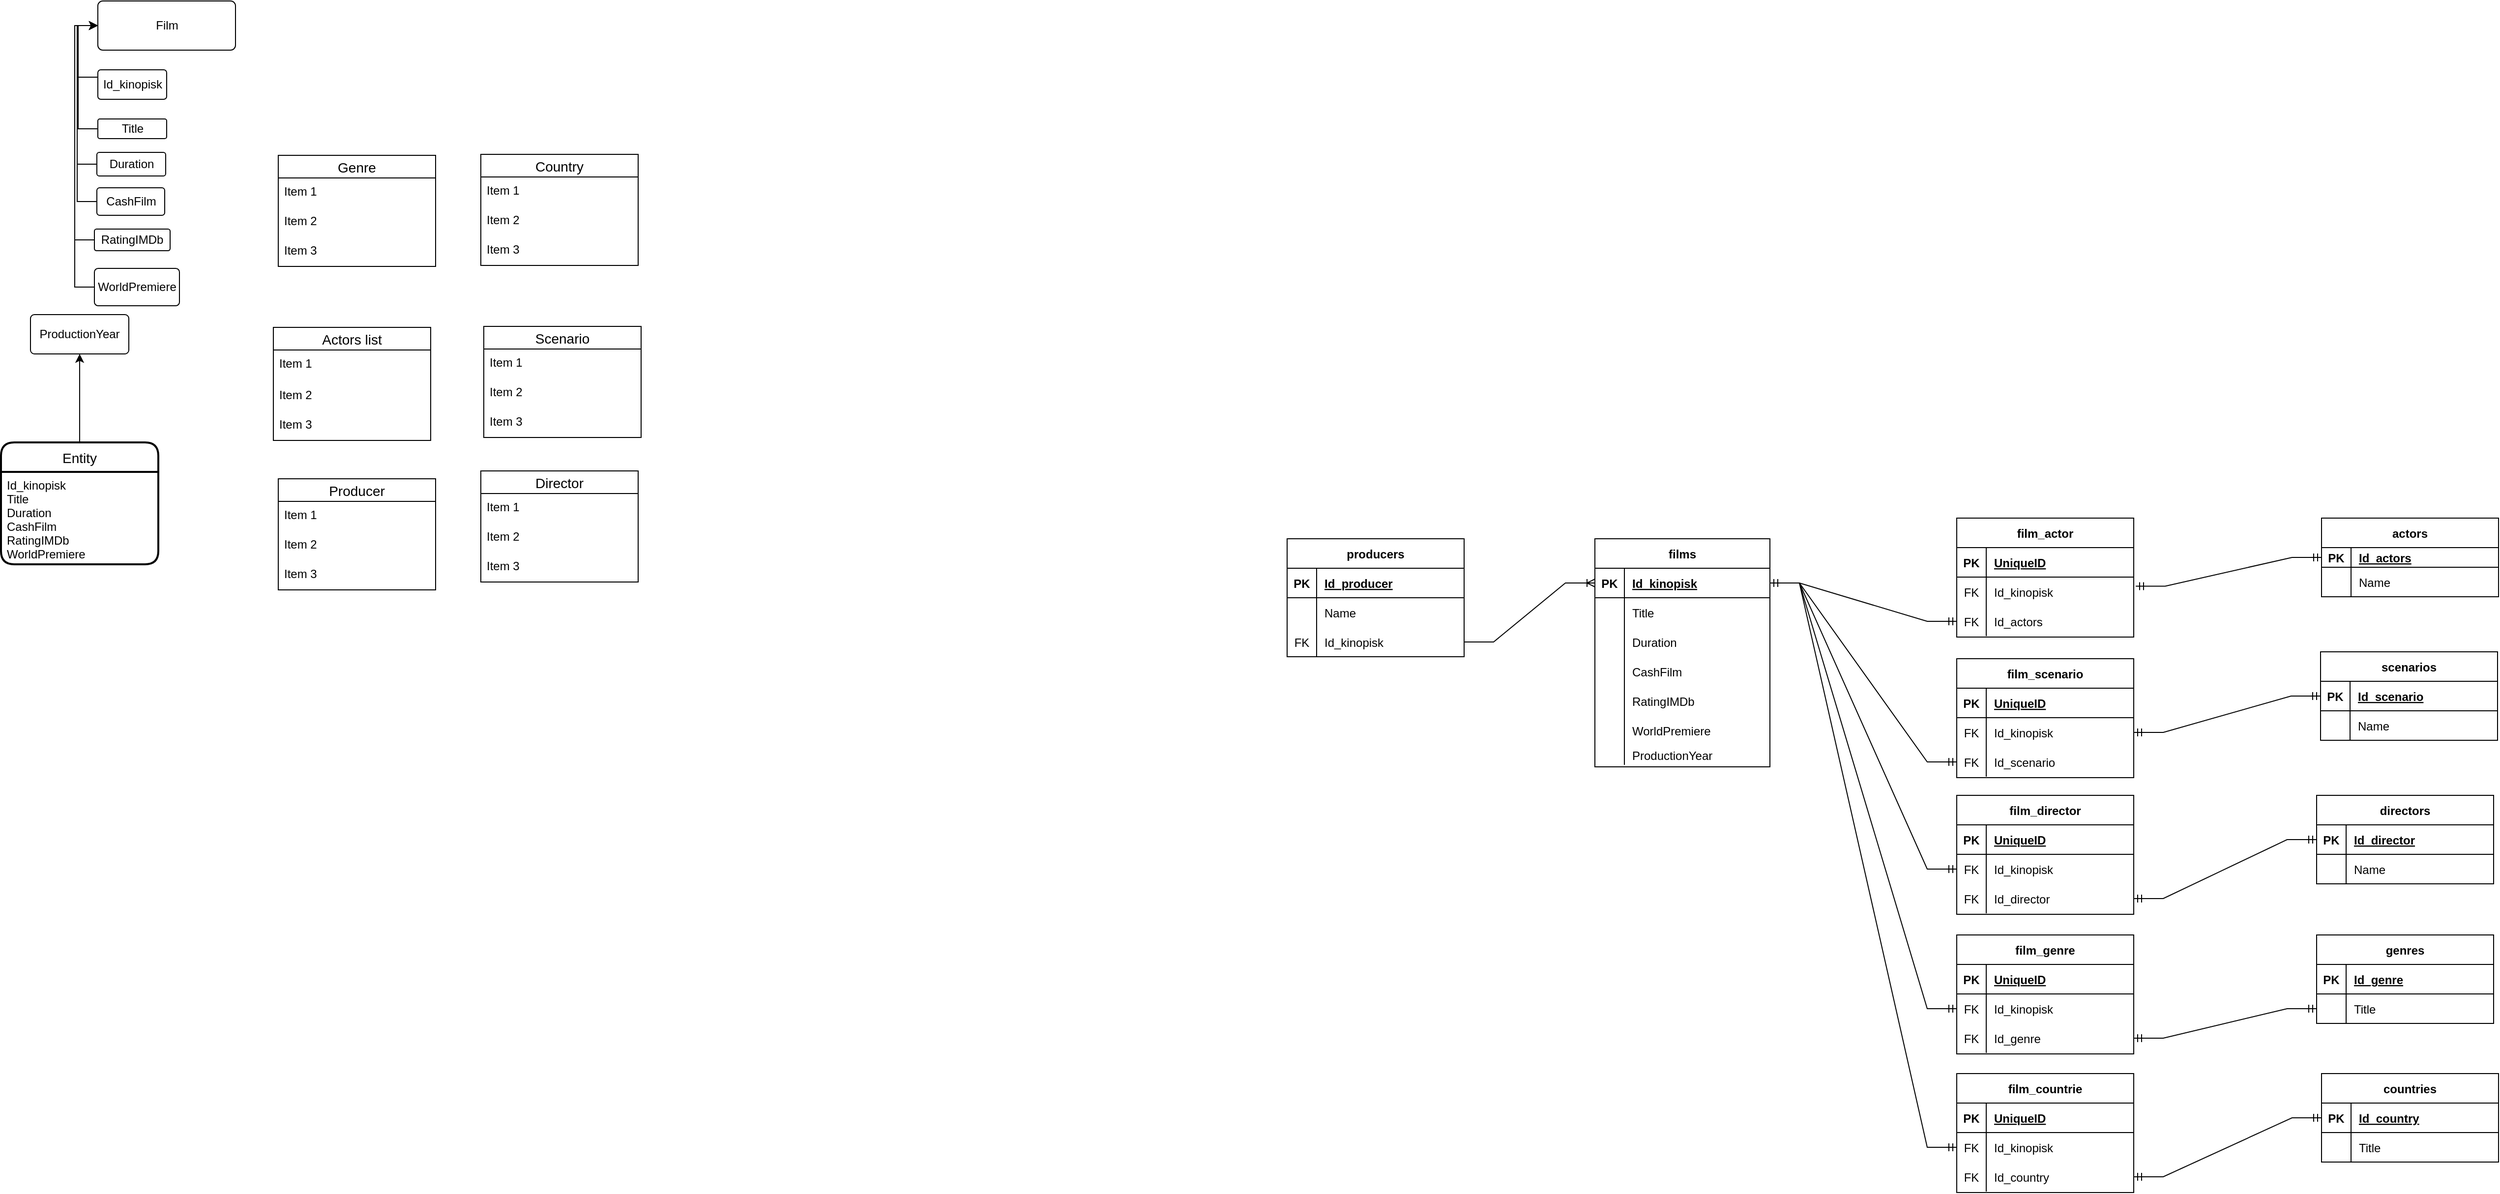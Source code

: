 <mxfile version="20.1.1" type="github">
  <diagram id="-CvcEf6lG1NXRsUwqKQ4" name="Page-1">
    <mxGraphModel dx="4697" dy="2421" grid="0" gridSize="10" guides="1" tooltips="1" connect="1" arrows="1" fold="1" page="0" pageScale="1" pageWidth="827" pageHeight="1169" math="0" shadow="0">
      <root>
        <mxCell id="0" />
        <mxCell id="1" parent="0" />
        <mxCell id="tb-JkUg86XOr9-P5i_KM-39" value="ProductionYear" style="rounded=1;arcSize=10;whiteSpace=wrap;html=1;align=center;" parent="1" vertex="1">
          <mxGeometry x="-3121" y="-1227" width="100" height="40" as="geometry" />
        </mxCell>
        <mxCell id="tb-JkUg86XOr9-P5i_KM-114" style="edgeStyle=orthogonalEdgeStyle;rounded=0;orthogonalLoop=1;jettySize=auto;html=1;exitX=0.5;exitY=0;exitDx=0;exitDy=0;entryX=0.5;entryY=1;entryDx=0;entryDy=0;" parent="1" source="tb-JkUg86XOr9-P5i_KM-105" target="tb-JkUg86XOr9-P5i_KM-39" edge="1">
          <mxGeometry relative="1" as="geometry">
            <mxPoint x="-3071.0" y="-1053" as="targetPoint" />
          </mxGeometry>
        </mxCell>
        <mxCell id="tb-JkUg86XOr9-P5i_KM-105" value="Entity" style="swimlane;childLayout=stackLayout;horizontal=1;startSize=30;horizontalStack=0;rounded=1;fontSize=14;fontStyle=0;strokeWidth=2;resizeParent=0;resizeLast=1;shadow=0;dashed=0;align=center;" parent="1" vertex="1">
          <mxGeometry x="-3151" y="-1097" width="160" height="124" as="geometry">
            <mxRectangle x="-1221" y="116" width="70" height="30" as="alternateBounds" />
          </mxGeometry>
        </mxCell>
        <mxCell id="tb-JkUg86XOr9-P5i_KM-106" value="Id_kinopisk&#xa;Title&#xa;Duration&#xa;CashFilm&#xa;RatingIMDb&#xa;WorldPremiere" style="align=left;strokeColor=none;fillColor=none;spacingLeft=4;fontSize=12;verticalAlign=top;resizable=0;rotatable=0;part=1;" parent="tb-JkUg86XOr9-P5i_KM-105" vertex="1">
          <mxGeometry y="30" width="160" height="94" as="geometry" />
        </mxCell>
        <mxCell id="tb-JkUg86XOr9-P5i_KM-108" style="edgeStyle=orthogonalEdgeStyle;rounded=0;orthogonalLoop=1;jettySize=auto;html=1;exitX=0.5;exitY=1;exitDx=0;exitDy=0;" parent="tb-JkUg86XOr9-P5i_KM-105" source="tb-JkUg86XOr9-P5i_KM-106" target="tb-JkUg86XOr9-P5i_KM-106" edge="1">
          <mxGeometry relative="1" as="geometry" />
        </mxCell>
        <mxCell id="tb-JkUg86XOr9-P5i_KM-110" value="" style="group" parent="1" vertex="1" connectable="0">
          <mxGeometry x="-3056" y="-1546" width="143.5" height="310" as="geometry" />
        </mxCell>
        <mxCell id="tb-JkUg86XOr9-P5i_KM-46" value="WorldPremiere" style="rounded=1;arcSize=10;whiteSpace=wrap;html=1;align=center;" parent="tb-JkUg86XOr9-P5i_KM-110" vertex="1">
          <mxGeometry y="272" width="86.5" height="38" as="geometry" />
        </mxCell>
        <mxCell id="tb-JkUg86XOr9-P5i_KM-47" value="Duration" style="rounded=1;arcSize=10;whiteSpace=wrap;html=1;align=center;" parent="tb-JkUg86XOr9-P5i_KM-110" vertex="1">
          <mxGeometry x="2.5" y="154" width="70" height="24" as="geometry" />
        </mxCell>
        <mxCell id="tb-JkUg86XOr9-P5i_KM-48" value="RatingIMDb" style="rounded=1;arcSize=10;whiteSpace=wrap;html=1;align=center;" parent="tb-JkUg86XOr9-P5i_KM-110" vertex="1">
          <mxGeometry y="232" width="77" height="22" as="geometry" />
        </mxCell>
        <mxCell id="tb-JkUg86XOr9-P5i_KM-49" value="CashFilm" style="rounded=1;arcSize=10;whiteSpace=wrap;html=1;align=center;" parent="tb-JkUg86XOr9-P5i_KM-110" vertex="1">
          <mxGeometry x="2.5" y="190" width="69" height="28" as="geometry" />
        </mxCell>
        <mxCell id="tb-JkUg86XOr9-P5i_KM-36" value="Film" style="rounded=1;arcSize=10;whiteSpace=wrap;html=1;align=center;" parent="tb-JkUg86XOr9-P5i_KM-110" vertex="1">
          <mxGeometry x="3.5" width="140" height="50" as="geometry" />
        </mxCell>
        <mxCell id="tb-JkUg86XOr9-P5i_KM-89" style="edgeStyle=orthogonalEdgeStyle;rounded=0;orthogonalLoop=1;jettySize=auto;html=1;exitX=0;exitY=0.5;exitDx=0;exitDy=0;entryX=0;entryY=0.5;entryDx=0;entryDy=0;" parent="tb-JkUg86XOr9-P5i_KM-110" source="tb-JkUg86XOr9-P5i_KM-46" target="tb-JkUg86XOr9-P5i_KM-36" edge="1">
          <mxGeometry relative="1" as="geometry" />
        </mxCell>
        <mxCell id="tb-JkUg86XOr9-P5i_KM-87" style="edgeStyle=orthogonalEdgeStyle;rounded=0;orthogonalLoop=1;jettySize=auto;html=1;exitX=0;exitY=0.5;exitDx=0;exitDy=0;entryX=0;entryY=0.5;entryDx=0;entryDy=0;" parent="tb-JkUg86XOr9-P5i_KM-110" source="tb-JkUg86XOr9-P5i_KM-47" target="tb-JkUg86XOr9-P5i_KM-36" edge="1">
          <mxGeometry relative="1" as="geometry">
            <mxPoint x="-17.5" y="56" as="targetPoint" />
          </mxGeometry>
        </mxCell>
        <mxCell id="tb-JkUg86XOr9-P5i_KM-88" style="edgeStyle=orthogonalEdgeStyle;rounded=0;orthogonalLoop=1;jettySize=auto;html=1;exitX=0;exitY=0.5;exitDx=0;exitDy=0;entryX=0;entryY=0.5;entryDx=0;entryDy=0;" parent="tb-JkUg86XOr9-P5i_KM-110" source="tb-JkUg86XOr9-P5i_KM-48" target="tb-JkUg86XOr9-P5i_KM-36" edge="1">
          <mxGeometry relative="1" as="geometry" />
        </mxCell>
        <mxCell id="tb-JkUg86XOr9-P5i_KM-86" style="edgeStyle=orthogonalEdgeStyle;rounded=0;orthogonalLoop=1;jettySize=auto;html=1;exitX=0;exitY=0.5;exitDx=0;exitDy=0;entryX=0;entryY=0.5;entryDx=0;entryDy=0;" parent="tb-JkUg86XOr9-P5i_KM-110" source="tb-JkUg86XOr9-P5i_KM-49" target="tb-JkUg86XOr9-P5i_KM-36" edge="1">
          <mxGeometry relative="1" as="geometry">
            <mxPoint x="-52.342" y="22.684" as="targetPoint" />
          </mxGeometry>
        </mxCell>
        <mxCell id="tb-JkUg86XOr9-P5i_KM-76" style="edgeStyle=orthogonalEdgeStyle;rounded=0;orthogonalLoop=1;jettySize=auto;html=1;exitX=0;exitY=0.25;exitDx=0;exitDy=0;entryX=0;entryY=0.5;entryDx=0;entryDy=0;" parent="tb-JkUg86XOr9-P5i_KM-110" source="tb-JkUg86XOr9-P5i_KM-37" target="tb-JkUg86XOr9-P5i_KM-36" edge="1">
          <mxGeometry relative="1" as="geometry" />
        </mxCell>
        <mxCell id="tb-JkUg86XOr9-P5i_KM-37" value="Id_kinopisk" style="rounded=1;arcSize=10;whiteSpace=wrap;html=1;align=center;" parent="tb-JkUg86XOr9-P5i_KM-110" vertex="1">
          <mxGeometry x="3.5" y="70" width="70" height="30" as="geometry" />
        </mxCell>
        <mxCell id="tb-JkUg86XOr9-P5i_KM-78" style="edgeStyle=orthogonalEdgeStyle;rounded=0;orthogonalLoop=1;jettySize=auto;html=1;exitX=0;exitY=0.5;exitDx=0;exitDy=0;entryX=0;entryY=0.5;entryDx=0;entryDy=0;" parent="tb-JkUg86XOr9-P5i_KM-110" source="tb-JkUg86XOr9-P5i_KM-38" target="tb-JkUg86XOr9-P5i_KM-36" edge="1">
          <mxGeometry relative="1" as="geometry" />
        </mxCell>
        <mxCell id="tb-JkUg86XOr9-P5i_KM-38" value="Title" style="rounded=1;arcSize=10;whiteSpace=wrap;html=1;align=center;" parent="tb-JkUg86XOr9-P5i_KM-110" vertex="1">
          <mxGeometry x="3.5" y="120" width="70" height="20" as="geometry" />
        </mxCell>
        <mxCell id="tb-JkUg86XOr9-P5i_KM-117" value="Actors list" style="swimlane;fontStyle=0;childLayout=stackLayout;horizontal=1;startSize=23;horizontalStack=0;resizeParent=1;resizeParentMax=0;resizeLast=0;collapsible=1;marginBottom=0;align=center;fontSize=14;" parent="1" vertex="1">
          <mxGeometry x="-2874" y="-1214" width="160" height="115" as="geometry" />
        </mxCell>
        <mxCell id="tb-JkUg86XOr9-P5i_KM-118" value="Item 1" style="text;strokeColor=none;fillColor=none;spacingLeft=4;spacingRight=4;overflow=hidden;rotatable=0;points=[[0,0.5],[1,0.5]];portConstraint=eastwest;fontSize=12;" parent="tb-JkUg86XOr9-P5i_KM-117" vertex="1">
          <mxGeometry y="23" width="160" height="32" as="geometry" />
        </mxCell>
        <mxCell id="tb-JkUg86XOr9-P5i_KM-119" value="Item 2" style="text;strokeColor=none;fillColor=none;spacingLeft=4;spacingRight=4;overflow=hidden;rotatable=0;points=[[0,0.5],[1,0.5]];portConstraint=eastwest;fontSize=12;" parent="tb-JkUg86XOr9-P5i_KM-117" vertex="1">
          <mxGeometry y="55" width="160" height="30" as="geometry" />
        </mxCell>
        <mxCell id="tb-JkUg86XOr9-P5i_KM-120" value="Item 3" style="text;strokeColor=none;fillColor=none;spacingLeft=4;spacingRight=4;overflow=hidden;rotatable=0;points=[[0,0.5],[1,0.5]];portConstraint=eastwest;fontSize=12;" parent="tb-JkUg86XOr9-P5i_KM-117" vertex="1">
          <mxGeometry y="85" width="160" height="30" as="geometry" />
        </mxCell>
        <mxCell id="tb-JkUg86XOr9-P5i_KM-121" value="Producer" style="swimlane;fontStyle=0;childLayout=stackLayout;horizontal=1;startSize=23;horizontalStack=0;resizeParent=1;resizeParentMax=0;resizeLast=0;collapsible=1;marginBottom=0;align=center;fontSize=14;" parent="1" vertex="1">
          <mxGeometry x="-2869" y="-1060" width="160" height="113" as="geometry" />
        </mxCell>
        <mxCell id="tb-JkUg86XOr9-P5i_KM-122" value="Item 1" style="text;strokeColor=none;fillColor=none;spacingLeft=4;spacingRight=4;overflow=hidden;rotatable=0;points=[[0,0.5],[1,0.5]];portConstraint=eastwest;fontSize=12;" parent="tb-JkUg86XOr9-P5i_KM-121" vertex="1">
          <mxGeometry y="23" width="160" height="30" as="geometry" />
        </mxCell>
        <mxCell id="tb-JkUg86XOr9-P5i_KM-123" value="Item 2" style="text;strokeColor=none;fillColor=none;spacingLeft=4;spacingRight=4;overflow=hidden;rotatable=0;points=[[0,0.5],[1,0.5]];portConstraint=eastwest;fontSize=12;" parent="tb-JkUg86XOr9-P5i_KM-121" vertex="1">
          <mxGeometry y="53" width="160" height="30" as="geometry" />
        </mxCell>
        <mxCell id="tb-JkUg86XOr9-P5i_KM-124" value="Item 3" style="text;strokeColor=none;fillColor=none;spacingLeft=4;spacingRight=4;overflow=hidden;rotatable=0;points=[[0,0.5],[1,0.5]];portConstraint=eastwest;fontSize=12;" parent="tb-JkUg86XOr9-P5i_KM-121" vertex="1">
          <mxGeometry y="83" width="160" height="30" as="geometry" />
        </mxCell>
        <mxCell id="tb-JkUg86XOr9-P5i_KM-125" value="Scenario" style="swimlane;fontStyle=0;childLayout=stackLayout;horizontal=1;startSize=23;horizontalStack=0;resizeParent=1;resizeParentMax=0;resizeLast=0;collapsible=1;marginBottom=0;align=center;fontSize=14;" parent="1" vertex="1">
          <mxGeometry x="-2660" y="-1215" width="160" height="113" as="geometry" />
        </mxCell>
        <mxCell id="tb-JkUg86XOr9-P5i_KM-126" value="Item 1" style="text;strokeColor=none;fillColor=none;spacingLeft=4;spacingRight=4;overflow=hidden;rotatable=0;points=[[0,0.5],[1,0.5]];portConstraint=eastwest;fontSize=12;" parent="tb-JkUg86XOr9-P5i_KM-125" vertex="1">
          <mxGeometry y="23" width="160" height="30" as="geometry" />
        </mxCell>
        <mxCell id="tb-JkUg86XOr9-P5i_KM-127" value="Item 2" style="text;strokeColor=none;fillColor=none;spacingLeft=4;spacingRight=4;overflow=hidden;rotatable=0;points=[[0,0.5],[1,0.5]];portConstraint=eastwest;fontSize=12;" parent="tb-JkUg86XOr9-P5i_KM-125" vertex="1">
          <mxGeometry y="53" width="160" height="30" as="geometry" />
        </mxCell>
        <mxCell id="tb-JkUg86XOr9-P5i_KM-128" value="Item 3" style="text;strokeColor=none;fillColor=none;spacingLeft=4;spacingRight=4;overflow=hidden;rotatable=0;points=[[0,0.5],[1,0.5]];portConstraint=eastwest;fontSize=12;" parent="tb-JkUg86XOr9-P5i_KM-125" vertex="1">
          <mxGeometry y="83" width="160" height="30" as="geometry" />
        </mxCell>
        <mxCell id="tb-JkUg86XOr9-P5i_KM-129" value="Director" style="swimlane;fontStyle=0;childLayout=stackLayout;horizontal=1;startSize=23;horizontalStack=0;resizeParent=1;resizeParentMax=0;resizeLast=0;collapsible=1;marginBottom=0;align=center;fontSize=14;" parent="1" vertex="1">
          <mxGeometry x="-2663" y="-1068" width="160" height="113" as="geometry" />
        </mxCell>
        <mxCell id="tb-JkUg86XOr9-P5i_KM-130" value="Item 1" style="text;strokeColor=none;fillColor=none;spacingLeft=4;spacingRight=4;overflow=hidden;rotatable=0;points=[[0,0.5],[1,0.5]];portConstraint=eastwest;fontSize=12;" parent="tb-JkUg86XOr9-P5i_KM-129" vertex="1">
          <mxGeometry y="23" width="160" height="30" as="geometry" />
        </mxCell>
        <mxCell id="tb-JkUg86XOr9-P5i_KM-131" value="Item 2" style="text;strokeColor=none;fillColor=none;spacingLeft=4;spacingRight=4;overflow=hidden;rotatable=0;points=[[0,0.5],[1,0.5]];portConstraint=eastwest;fontSize=12;" parent="tb-JkUg86XOr9-P5i_KM-129" vertex="1">
          <mxGeometry y="53" width="160" height="30" as="geometry" />
        </mxCell>
        <mxCell id="tb-JkUg86XOr9-P5i_KM-132" value="Item 3" style="text;strokeColor=none;fillColor=none;spacingLeft=4;spacingRight=4;overflow=hidden;rotatable=0;points=[[0,0.5],[1,0.5]];portConstraint=eastwest;fontSize=12;" parent="tb-JkUg86XOr9-P5i_KM-129" vertex="1">
          <mxGeometry y="83" width="160" height="30" as="geometry" />
        </mxCell>
        <mxCell id="tb-JkUg86XOr9-P5i_KM-133" value="Genre" style="swimlane;fontStyle=0;childLayout=stackLayout;horizontal=1;startSize=23;horizontalStack=0;resizeParent=1;resizeParentMax=0;resizeLast=0;collapsible=1;marginBottom=0;align=center;fontSize=14;" parent="1" vertex="1">
          <mxGeometry x="-2869" y="-1389" width="160" height="113" as="geometry" />
        </mxCell>
        <mxCell id="tb-JkUg86XOr9-P5i_KM-134" value="Item 1" style="text;strokeColor=none;fillColor=none;spacingLeft=4;spacingRight=4;overflow=hidden;rotatable=0;points=[[0,0.5],[1,0.5]];portConstraint=eastwest;fontSize=12;" parent="tb-JkUg86XOr9-P5i_KM-133" vertex="1">
          <mxGeometry y="23" width="160" height="30" as="geometry" />
        </mxCell>
        <mxCell id="tb-JkUg86XOr9-P5i_KM-135" value="Item 2" style="text;strokeColor=none;fillColor=none;spacingLeft=4;spacingRight=4;overflow=hidden;rotatable=0;points=[[0,0.5],[1,0.5]];portConstraint=eastwest;fontSize=12;" parent="tb-JkUg86XOr9-P5i_KM-133" vertex="1">
          <mxGeometry y="53" width="160" height="30" as="geometry" />
        </mxCell>
        <mxCell id="tb-JkUg86XOr9-P5i_KM-136" value="Item 3" style="text;strokeColor=none;fillColor=none;spacingLeft=4;spacingRight=4;overflow=hidden;rotatable=0;points=[[0,0.5],[1,0.5]];portConstraint=eastwest;fontSize=12;" parent="tb-JkUg86XOr9-P5i_KM-133" vertex="1">
          <mxGeometry y="83" width="160" height="30" as="geometry" />
        </mxCell>
        <mxCell id="tb-JkUg86XOr9-P5i_KM-137" value="Country" style="swimlane;fontStyle=0;childLayout=stackLayout;horizontal=1;startSize=23;horizontalStack=0;resizeParent=1;resizeParentMax=0;resizeLast=0;collapsible=1;marginBottom=0;align=center;fontSize=14;" parent="1" vertex="1">
          <mxGeometry x="-2663" y="-1390" width="160" height="113" as="geometry" />
        </mxCell>
        <mxCell id="tb-JkUg86XOr9-P5i_KM-138" value="Item 1" style="text;strokeColor=none;fillColor=none;spacingLeft=4;spacingRight=4;overflow=hidden;rotatable=0;points=[[0,0.5],[1,0.5]];portConstraint=eastwest;fontSize=12;" parent="tb-JkUg86XOr9-P5i_KM-137" vertex="1">
          <mxGeometry y="23" width="160" height="30" as="geometry" />
        </mxCell>
        <mxCell id="tb-JkUg86XOr9-P5i_KM-139" value="Item 2" style="text;strokeColor=none;fillColor=none;spacingLeft=4;spacingRight=4;overflow=hidden;rotatable=0;points=[[0,0.5],[1,0.5]];portConstraint=eastwest;fontSize=12;" parent="tb-JkUg86XOr9-P5i_KM-137" vertex="1">
          <mxGeometry y="53" width="160" height="30" as="geometry" />
        </mxCell>
        <mxCell id="tb-JkUg86XOr9-P5i_KM-140" value="Item 3" style="text;strokeColor=none;fillColor=none;spacingLeft=4;spacingRight=4;overflow=hidden;rotatable=0;points=[[0,0.5],[1,0.5]];portConstraint=eastwest;fontSize=12;" parent="tb-JkUg86XOr9-P5i_KM-137" vertex="1">
          <mxGeometry y="83" width="160" height="30" as="geometry" />
        </mxCell>
        <mxCell id="jE-wwctjGAYaQWZLmkZ_-2" value="actors" style="shape=table;startSize=30;container=1;collapsible=1;childLayout=tableLayout;fixedRows=1;rowLines=0;fontStyle=1;align=center;resizeLast=1;" parent="1" vertex="1">
          <mxGeometry x="-791" y="-1020" width="180" height="80" as="geometry" />
        </mxCell>
        <mxCell id="jE-wwctjGAYaQWZLmkZ_-3" value="" style="shape=tableRow;horizontal=0;startSize=0;swimlaneHead=0;swimlaneBody=0;fillColor=none;collapsible=0;dropTarget=0;points=[[0,0.5],[1,0.5]];portConstraint=eastwest;top=0;left=0;right=0;bottom=1;" parent="jE-wwctjGAYaQWZLmkZ_-2" vertex="1">
          <mxGeometry y="30" width="180" height="20" as="geometry" />
        </mxCell>
        <mxCell id="jE-wwctjGAYaQWZLmkZ_-4" value="PK" style="shape=partialRectangle;connectable=0;fillColor=none;top=0;left=0;bottom=0;right=0;fontStyle=1;overflow=hidden;" parent="jE-wwctjGAYaQWZLmkZ_-3" vertex="1">
          <mxGeometry width="30" height="20" as="geometry">
            <mxRectangle width="30" height="20" as="alternateBounds" />
          </mxGeometry>
        </mxCell>
        <mxCell id="jE-wwctjGAYaQWZLmkZ_-5" value="Id_actors" style="shape=partialRectangle;connectable=0;fillColor=none;top=0;left=0;bottom=0;right=0;align=left;spacingLeft=6;fontStyle=5;overflow=hidden;" parent="jE-wwctjGAYaQWZLmkZ_-3" vertex="1">
          <mxGeometry x="30" width="150" height="20" as="geometry">
            <mxRectangle width="150" height="20" as="alternateBounds" />
          </mxGeometry>
        </mxCell>
        <mxCell id="jE-wwctjGAYaQWZLmkZ_-6" value="" style="shape=tableRow;horizontal=0;startSize=0;swimlaneHead=0;swimlaneBody=0;fillColor=none;collapsible=0;dropTarget=0;points=[[0,0.5],[1,0.5]];portConstraint=eastwest;top=0;left=0;right=0;bottom=0;" parent="jE-wwctjGAYaQWZLmkZ_-2" vertex="1">
          <mxGeometry y="50" width="180" height="30" as="geometry" />
        </mxCell>
        <mxCell id="jE-wwctjGAYaQWZLmkZ_-7" value="" style="shape=partialRectangle;connectable=0;fillColor=none;top=0;left=0;bottom=0;right=0;editable=1;overflow=hidden;" parent="jE-wwctjGAYaQWZLmkZ_-6" vertex="1">
          <mxGeometry width="30" height="30" as="geometry">
            <mxRectangle width="30" height="30" as="alternateBounds" />
          </mxGeometry>
        </mxCell>
        <mxCell id="jE-wwctjGAYaQWZLmkZ_-8" value="Name" style="shape=partialRectangle;connectable=0;fillColor=none;top=0;left=0;bottom=0;right=0;align=left;spacingLeft=6;overflow=hidden;" parent="jE-wwctjGAYaQWZLmkZ_-6" vertex="1">
          <mxGeometry x="30" width="150" height="30" as="geometry">
            <mxRectangle width="150" height="30" as="alternateBounds" />
          </mxGeometry>
        </mxCell>
        <mxCell id="jE-wwctjGAYaQWZLmkZ_-25" value="films" style="shape=table;startSize=30;container=1;collapsible=1;childLayout=tableLayout;fixedRows=1;rowLines=0;fontStyle=1;align=center;resizeLast=1;" parent="1" vertex="1">
          <mxGeometry x="-1530" y="-999" width="178.0" height="232" as="geometry" />
        </mxCell>
        <mxCell id="jE-wwctjGAYaQWZLmkZ_-26" value="" style="shape=tableRow;horizontal=0;startSize=0;swimlaneHead=0;swimlaneBody=0;fillColor=none;collapsible=0;dropTarget=0;points=[[0,0.5],[1,0.5]];portConstraint=eastwest;top=0;left=0;right=0;bottom=1;" parent="jE-wwctjGAYaQWZLmkZ_-25" vertex="1">
          <mxGeometry y="30" width="178.0" height="30" as="geometry" />
        </mxCell>
        <mxCell id="jE-wwctjGAYaQWZLmkZ_-27" value="PK" style="shape=partialRectangle;connectable=0;fillColor=none;top=0;left=0;bottom=0;right=0;fontStyle=1;overflow=hidden;" parent="jE-wwctjGAYaQWZLmkZ_-26" vertex="1">
          <mxGeometry width="30" height="30" as="geometry">
            <mxRectangle width="30" height="30" as="alternateBounds" />
          </mxGeometry>
        </mxCell>
        <mxCell id="jE-wwctjGAYaQWZLmkZ_-28" value="Id_kinopisk" style="shape=partialRectangle;connectable=0;fillColor=none;top=0;left=0;bottom=0;right=0;align=left;spacingLeft=6;fontStyle=5;overflow=hidden;" parent="jE-wwctjGAYaQWZLmkZ_-26" vertex="1">
          <mxGeometry x="30" width="148.0" height="30" as="geometry">
            <mxRectangle width="148.0" height="30" as="alternateBounds" />
          </mxGeometry>
        </mxCell>
        <mxCell id="jE-wwctjGAYaQWZLmkZ_-29" value="" style="shape=tableRow;horizontal=0;startSize=0;swimlaneHead=0;swimlaneBody=0;fillColor=none;collapsible=0;dropTarget=0;points=[[0,0.5],[1,0.5]];portConstraint=eastwest;top=0;left=0;right=0;bottom=0;" parent="jE-wwctjGAYaQWZLmkZ_-25" vertex="1">
          <mxGeometry y="60" width="178.0" height="30" as="geometry" />
        </mxCell>
        <mxCell id="jE-wwctjGAYaQWZLmkZ_-30" value="" style="shape=partialRectangle;connectable=0;fillColor=none;top=0;left=0;bottom=0;right=0;editable=1;overflow=hidden;" parent="jE-wwctjGAYaQWZLmkZ_-29" vertex="1">
          <mxGeometry width="30" height="30" as="geometry">
            <mxRectangle width="30" height="30" as="alternateBounds" />
          </mxGeometry>
        </mxCell>
        <mxCell id="jE-wwctjGAYaQWZLmkZ_-31" value="Title" style="shape=partialRectangle;connectable=0;fillColor=none;top=0;left=0;bottom=0;right=0;align=left;spacingLeft=6;overflow=hidden;" parent="jE-wwctjGAYaQWZLmkZ_-29" vertex="1">
          <mxGeometry x="30" width="148.0" height="30" as="geometry">
            <mxRectangle width="148.0" height="30" as="alternateBounds" />
          </mxGeometry>
        </mxCell>
        <mxCell id="jE-wwctjGAYaQWZLmkZ_-32" value="" style="shape=tableRow;horizontal=0;startSize=0;swimlaneHead=0;swimlaneBody=0;fillColor=none;collapsible=0;dropTarget=0;points=[[0,0.5],[1,0.5]];portConstraint=eastwest;top=0;left=0;right=0;bottom=0;" parent="jE-wwctjGAYaQWZLmkZ_-25" vertex="1">
          <mxGeometry y="90" width="178.0" height="30" as="geometry" />
        </mxCell>
        <mxCell id="jE-wwctjGAYaQWZLmkZ_-33" value="" style="shape=partialRectangle;connectable=0;fillColor=none;top=0;left=0;bottom=0;right=0;editable=1;overflow=hidden;" parent="jE-wwctjGAYaQWZLmkZ_-32" vertex="1">
          <mxGeometry width="30" height="30" as="geometry">
            <mxRectangle width="30" height="30" as="alternateBounds" />
          </mxGeometry>
        </mxCell>
        <mxCell id="jE-wwctjGAYaQWZLmkZ_-34" value="Duration" style="shape=partialRectangle;connectable=0;fillColor=none;top=0;left=0;bottom=0;right=0;align=left;spacingLeft=6;overflow=hidden;" parent="jE-wwctjGAYaQWZLmkZ_-32" vertex="1">
          <mxGeometry x="30" width="148.0" height="30" as="geometry">
            <mxRectangle width="148.0" height="30" as="alternateBounds" />
          </mxGeometry>
        </mxCell>
        <mxCell id="jE-wwctjGAYaQWZLmkZ_-35" value="" style="shape=tableRow;horizontal=0;startSize=0;swimlaneHead=0;swimlaneBody=0;fillColor=none;collapsible=0;dropTarget=0;points=[[0,0.5],[1,0.5]];portConstraint=eastwest;top=0;left=0;right=0;bottom=0;" parent="jE-wwctjGAYaQWZLmkZ_-25" vertex="1">
          <mxGeometry y="120" width="178.0" height="30" as="geometry" />
        </mxCell>
        <mxCell id="jE-wwctjGAYaQWZLmkZ_-36" value="" style="shape=partialRectangle;connectable=0;fillColor=none;top=0;left=0;bottom=0;right=0;editable=1;overflow=hidden;" parent="jE-wwctjGAYaQWZLmkZ_-35" vertex="1">
          <mxGeometry width="30" height="30" as="geometry">
            <mxRectangle width="30" height="30" as="alternateBounds" />
          </mxGeometry>
        </mxCell>
        <mxCell id="jE-wwctjGAYaQWZLmkZ_-37" value="CashFilm" style="shape=partialRectangle;connectable=0;fillColor=none;top=0;left=0;bottom=0;right=0;align=left;spacingLeft=6;overflow=hidden;" parent="jE-wwctjGAYaQWZLmkZ_-35" vertex="1">
          <mxGeometry x="30" width="148.0" height="30" as="geometry">
            <mxRectangle width="148.0" height="30" as="alternateBounds" />
          </mxGeometry>
        </mxCell>
        <mxCell id="jE-wwctjGAYaQWZLmkZ_-38" value="" style="shape=tableRow;horizontal=0;startSize=0;swimlaneHead=0;swimlaneBody=0;fillColor=none;collapsible=0;dropTarget=0;points=[[0,0.5],[1,0.5]];portConstraint=eastwest;top=0;left=0;right=0;bottom=0;" parent="jE-wwctjGAYaQWZLmkZ_-25" vertex="1">
          <mxGeometry y="150" width="178.0" height="30" as="geometry" />
        </mxCell>
        <mxCell id="jE-wwctjGAYaQWZLmkZ_-39" value="" style="shape=partialRectangle;connectable=0;fillColor=none;top=0;left=0;bottom=0;right=0;editable=1;overflow=hidden;" parent="jE-wwctjGAYaQWZLmkZ_-38" vertex="1">
          <mxGeometry width="30" height="30" as="geometry">
            <mxRectangle width="30" height="30" as="alternateBounds" />
          </mxGeometry>
        </mxCell>
        <mxCell id="jE-wwctjGAYaQWZLmkZ_-40" value="RatingIMDb" style="shape=partialRectangle;connectable=0;fillColor=none;top=0;left=0;bottom=0;right=0;align=left;spacingLeft=6;overflow=hidden;" parent="jE-wwctjGAYaQWZLmkZ_-38" vertex="1">
          <mxGeometry x="30" width="148.0" height="30" as="geometry">
            <mxRectangle width="148.0" height="30" as="alternateBounds" />
          </mxGeometry>
        </mxCell>
        <mxCell id="jE-wwctjGAYaQWZLmkZ_-41" value="" style="shape=tableRow;horizontal=0;startSize=0;swimlaneHead=0;swimlaneBody=0;fillColor=none;collapsible=0;dropTarget=0;points=[[0,0.5],[1,0.5]];portConstraint=eastwest;top=0;left=0;right=0;bottom=0;" parent="jE-wwctjGAYaQWZLmkZ_-25" vertex="1">
          <mxGeometry y="180" width="178.0" height="30" as="geometry" />
        </mxCell>
        <mxCell id="jE-wwctjGAYaQWZLmkZ_-42" value="" style="shape=partialRectangle;connectable=0;fillColor=none;top=0;left=0;bottom=0;right=0;editable=1;overflow=hidden;" parent="jE-wwctjGAYaQWZLmkZ_-41" vertex="1">
          <mxGeometry width="30" height="30" as="geometry">
            <mxRectangle width="30" height="30" as="alternateBounds" />
          </mxGeometry>
        </mxCell>
        <mxCell id="jE-wwctjGAYaQWZLmkZ_-43" value="WorldPremiere" style="shape=partialRectangle;connectable=0;fillColor=none;top=0;left=0;bottom=0;right=0;align=left;spacingLeft=6;overflow=hidden;" parent="jE-wwctjGAYaQWZLmkZ_-41" vertex="1">
          <mxGeometry x="30" width="148.0" height="30" as="geometry">
            <mxRectangle width="148.0" height="30" as="alternateBounds" />
          </mxGeometry>
        </mxCell>
        <mxCell id="jE-wwctjGAYaQWZLmkZ_-44" value="" style="shape=tableRow;horizontal=0;startSize=0;swimlaneHead=0;swimlaneBody=0;fillColor=none;collapsible=0;dropTarget=0;points=[[0,0.5],[1,0.5]];portConstraint=eastwest;top=0;left=0;right=0;bottom=0;" parent="jE-wwctjGAYaQWZLmkZ_-25" vertex="1">
          <mxGeometry y="210" width="178.0" height="20" as="geometry" />
        </mxCell>
        <mxCell id="jE-wwctjGAYaQWZLmkZ_-45" value="" style="shape=partialRectangle;connectable=0;fillColor=none;top=0;left=0;bottom=0;right=0;editable=1;overflow=hidden;" parent="jE-wwctjGAYaQWZLmkZ_-44" vertex="1">
          <mxGeometry width="30" height="20" as="geometry">
            <mxRectangle width="30" height="20" as="alternateBounds" />
          </mxGeometry>
        </mxCell>
        <mxCell id="jE-wwctjGAYaQWZLmkZ_-46" value="ProductionYear" style="shape=partialRectangle;connectable=0;fillColor=none;top=0;left=0;bottom=0;right=0;align=left;spacingLeft=6;overflow=hidden;" parent="jE-wwctjGAYaQWZLmkZ_-44" vertex="1">
          <mxGeometry x="30" width="148.0" height="20" as="geometry">
            <mxRectangle width="148.0" height="20" as="alternateBounds" />
          </mxGeometry>
        </mxCell>
        <mxCell id="jE-wwctjGAYaQWZLmkZ_-50" value="producers" style="shape=table;startSize=30;container=1;collapsible=1;childLayout=tableLayout;fixedRows=1;rowLines=0;fontStyle=1;align=center;resizeLast=1;" parent="1" vertex="1">
          <mxGeometry x="-1843" y="-999" width="180" height="120" as="geometry" />
        </mxCell>
        <mxCell id="jE-wwctjGAYaQWZLmkZ_-51" value="" style="shape=tableRow;horizontal=0;startSize=0;swimlaneHead=0;swimlaneBody=0;fillColor=none;collapsible=0;dropTarget=0;points=[[0,0.5],[1,0.5]];portConstraint=eastwest;top=0;left=0;right=0;bottom=1;" parent="jE-wwctjGAYaQWZLmkZ_-50" vertex="1">
          <mxGeometry y="30" width="180" height="30" as="geometry" />
        </mxCell>
        <mxCell id="jE-wwctjGAYaQWZLmkZ_-52" value="PK" style="shape=partialRectangle;connectable=0;fillColor=none;top=0;left=0;bottom=0;right=0;fontStyle=1;overflow=hidden;" parent="jE-wwctjGAYaQWZLmkZ_-51" vertex="1">
          <mxGeometry width="30" height="30" as="geometry">
            <mxRectangle width="30" height="30" as="alternateBounds" />
          </mxGeometry>
        </mxCell>
        <mxCell id="jE-wwctjGAYaQWZLmkZ_-53" value="Id_producer" style="shape=partialRectangle;connectable=0;fillColor=none;top=0;left=0;bottom=0;right=0;align=left;spacingLeft=6;fontStyle=5;overflow=hidden;" parent="jE-wwctjGAYaQWZLmkZ_-51" vertex="1">
          <mxGeometry x="30" width="150" height="30" as="geometry">
            <mxRectangle width="150" height="30" as="alternateBounds" />
          </mxGeometry>
        </mxCell>
        <mxCell id="jE-wwctjGAYaQWZLmkZ_-54" value="" style="shape=tableRow;horizontal=0;startSize=0;swimlaneHead=0;swimlaneBody=0;fillColor=none;collapsible=0;dropTarget=0;points=[[0,0.5],[1,0.5]];portConstraint=eastwest;top=0;left=0;right=0;bottom=0;" parent="jE-wwctjGAYaQWZLmkZ_-50" vertex="1">
          <mxGeometry y="60" width="180" height="30" as="geometry" />
        </mxCell>
        <mxCell id="jE-wwctjGAYaQWZLmkZ_-55" value="" style="shape=partialRectangle;connectable=0;fillColor=none;top=0;left=0;bottom=0;right=0;editable=1;overflow=hidden;" parent="jE-wwctjGAYaQWZLmkZ_-54" vertex="1">
          <mxGeometry width="30" height="30" as="geometry">
            <mxRectangle width="30" height="30" as="alternateBounds" />
          </mxGeometry>
        </mxCell>
        <mxCell id="jE-wwctjGAYaQWZLmkZ_-56" value="Name" style="shape=partialRectangle;connectable=0;fillColor=none;top=0;left=0;bottom=0;right=0;align=left;spacingLeft=6;overflow=hidden;" parent="jE-wwctjGAYaQWZLmkZ_-54" vertex="1">
          <mxGeometry x="30" width="150" height="30" as="geometry">
            <mxRectangle width="150" height="30" as="alternateBounds" />
          </mxGeometry>
        </mxCell>
        <mxCell id="DhlaqUuosWmD7uB5dHRA-73" value="" style="shape=tableRow;horizontal=0;startSize=0;swimlaneHead=0;swimlaneBody=0;fillColor=none;collapsible=0;dropTarget=0;points=[[0,0.5],[1,0.5]];portConstraint=eastwest;top=0;left=0;right=0;bottom=0;" vertex="1" parent="jE-wwctjGAYaQWZLmkZ_-50">
          <mxGeometry y="90" width="180" height="30" as="geometry" />
        </mxCell>
        <mxCell id="DhlaqUuosWmD7uB5dHRA-74" value="FK" style="shape=partialRectangle;connectable=0;fillColor=none;top=0;left=0;bottom=0;right=0;editable=1;overflow=hidden;" vertex="1" parent="DhlaqUuosWmD7uB5dHRA-73">
          <mxGeometry width="30" height="30" as="geometry">
            <mxRectangle width="30" height="30" as="alternateBounds" />
          </mxGeometry>
        </mxCell>
        <mxCell id="DhlaqUuosWmD7uB5dHRA-75" value="Id_kinopisk" style="shape=partialRectangle;connectable=0;fillColor=none;top=0;left=0;bottom=0;right=0;align=left;spacingLeft=6;overflow=hidden;" vertex="1" parent="DhlaqUuosWmD7uB5dHRA-73">
          <mxGeometry x="30" width="150" height="30" as="geometry">
            <mxRectangle width="150" height="30" as="alternateBounds" />
          </mxGeometry>
        </mxCell>
        <mxCell id="jE-wwctjGAYaQWZLmkZ_-58" value="scenarios" style="shape=table;startSize=30;container=1;collapsible=1;childLayout=tableLayout;fixedRows=1;rowLines=0;fontStyle=1;align=center;resizeLast=1;" parent="1" vertex="1">
          <mxGeometry x="-792" y="-884" width="180" height="90" as="geometry" />
        </mxCell>
        <mxCell id="jE-wwctjGAYaQWZLmkZ_-59" value="" style="shape=tableRow;horizontal=0;startSize=0;swimlaneHead=0;swimlaneBody=0;fillColor=none;collapsible=0;dropTarget=0;points=[[0,0.5],[1,0.5]];portConstraint=eastwest;top=0;left=0;right=0;bottom=1;" parent="jE-wwctjGAYaQWZLmkZ_-58" vertex="1">
          <mxGeometry y="30" width="180" height="30" as="geometry" />
        </mxCell>
        <mxCell id="jE-wwctjGAYaQWZLmkZ_-60" value="PK" style="shape=partialRectangle;connectable=0;fillColor=none;top=0;left=0;bottom=0;right=0;fontStyle=1;overflow=hidden;" parent="jE-wwctjGAYaQWZLmkZ_-59" vertex="1">
          <mxGeometry width="30" height="30" as="geometry">
            <mxRectangle width="30" height="30" as="alternateBounds" />
          </mxGeometry>
        </mxCell>
        <mxCell id="jE-wwctjGAYaQWZLmkZ_-61" value="Id_scenario" style="shape=partialRectangle;connectable=0;fillColor=none;top=0;left=0;bottom=0;right=0;align=left;spacingLeft=6;fontStyle=5;overflow=hidden;" parent="jE-wwctjGAYaQWZLmkZ_-59" vertex="1">
          <mxGeometry x="30" width="150" height="30" as="geometry">
            <mxRectangle width="150" height="30" as="alternateBounds" />
          </mxGeometry>
        </mxCell>
        <mxCell id="jE-wwctjGAYaQWZLmkZ_-62" value="" style="shape=tableRow;horizontal=0;startSize=0;swimlaneHead=0;swimlaneBody=0;fillColor=none;collapsible=0;dropTarget=0;points=[[0,0.5],[1,0.5]];portConstraint=eastwest;top=0;left=0;right=0;bottom=0;" parent="jE-wwctjGAYaQWZLmkZ_-58" vertex="1">
          <mxGeometry y="60" width="180" height="30" as="geometry" />
        </mxCell>
        <mxCell id="jE-wwctjGAYaQWZLmkZ_-63" value="" style="shape=partialRectangle;connectable=0;fillColor=none;top=0;left=0;bottom=0;right=0;editable=1;overflow=hidden;" parent="jE-wwctjGAYaQWZLmkZ_-62" vertex="1">
          <mxGeometry width="30" height="30" as="geometry">
            <mxRectangle width="30" height="30" as="alternateBounds" />
          </mxGeometry>
        </mxCell>
        <mxCell id="jE-wwctjGAYaQWZLmkZ_-64" value="Name" style="shape=partialRectangle;connectable=0;fillColor=none;top=0;left=0;bottom=0;right=0;align=left;spacingLeft=6;overflow=hidden;" parent="jE-wwctjGAYaQWZLmkZ_-62" vertex="1">
          <mxGeometry x="30" width="150" height="30" as="geometry">
            <mxRectangle width="150" height="30" as="alternateBounds" />
          </mxGeometry>
        </mxCell>
        <mxCell id="jE-wwctjGAYaQWZLmkZ_-65" value="genres" style="shape=table;startSize=30;container=1;collapsible=1;childLayout=tableLayout;fixedRows=1;rowLines=0;fontStyle=1;align=center;resizeLast=1;" parent="1" vertex="1">
          <mxGeometry x="-796" y="-596" width="180" height="90" as="geometry" />
        </mxCell>
        <mxCell id="jE-wwctjGAYaQWZLmkZ_-66" value="" style="shape=tableRow;horizontal=0;startSize=0;swimlaneHead=0;swimlaneBody=0;fillColor=none;collapsible=0;dropTarget=0;points=[[0,0.5],[1,0.5]];portConstraint=eastwest;top=0;left=0;right=0;bottom=1;" parent="jE-wwctjGAYaQWZLmkZ_-65" vertex="1">
          <mxGeometry y="30" width="180" height="30" as="geometry" />
        </mxCell>
        <mxCell id="jE-wwctjGAYaQWZLmkZ_-67" value="PK" style="shape=partialRectangle;connectable=0;fillColor=none;top=0;left=0;bottom=0;right=0;fontStyle=1;overflow=hidden;" parent="jE-wwctjGAYaQWZLmkZ_-66" vertex="1">
          <mxGeometry width="30" height="30" as="geometry">
            <mxRectangle width="30" height="30" as="alternateBounds" />
          </mxGeometry>
        </mxCell>
        <mxCell id="jE-wwctjGAYaQWZLmkZ_-68" value="Id_genre" style="shape=partialRectangle;connectable=0;fillColor=none;top=0;left=0;bottom=0;right=0;align=left;spacingLeft=6;fontStyle=5;overflow=hidden;" parent="jE-wwctjGAYaQWZLmkZ_-66" vertex="1">
          <mxGeometry x="30" width="150" height="30" as="geometry">
            <mxRectangle width="150" height="30" as="alternateBounds" />
          </mxGeometry>
        </mxCell>
        <mxCell id="jE-wwctjGAYaQWZLmkZ_-69" value="" style="shape=tableRow;horizontal=0;startSize=0;swimlaneHead=0;swimlaneBody=0;fillColor=none;collapsible=0;dropTarget=0;points=[[0,0.5],[1,0.5]];portConstraint=eastwest;top=0;left=0;right=0;bottom=0;" parent="jE-wwctjGAYaQWZLmkZ_-65" vertex="1">
          <mxGeometry y="60" width="180" height="30" as="geometry" />
        </mxCell>
        <mxCell id="jE-wwctjGAYaQWZLmkZ_-70" value="" style="shape=partialRectangle;connectable=0;fillColor=none;top=0;left=0;bottom=0;right=0;editable=1;overflow=hidden;" parent="jE-wwctjGAYaQWZLmkZ_-69" vertex="1">
          <mxGeometry width="30" height="30" as="geometry">
            <mxRectangle width="30" height="30" as="alternateBounds" />
          </mxGeometry>
        </mxCell>
        <mxCell id="jE-wwctjGAYaQWZLmkZ_-71" value="Title" style="shape=partialRectangle;connectable=0;fillColor=none;top=0;left=0;bottom=0;right=0;align=left;spacingLeft=6;overflow=hidden;" parent="jE-wwctjGAYaQWZLmkZ_-69" vertex="1">
          <mxGeometry x="30" width="150" height="30" as="geometry">
            <mxRectangle width="150" height="30" as="alternateBounds" />
          </mxGeometry>
        </mxCell>
        <mxCell id="jE-wwctjGAYaQWZLmkZ_-72" value="countries" style="shape=table;startSize=30;container=1;collapsible=1;childLayout=tableLayout;fixedRows=1;rowLines=0;fontStyle=1;align=center;resizeLast=1;" parent="1" vertex="1">
          <mxGeometry x="-791" y="-455" width="180" height="90" as="geometry" />
        </mxCell>
        <mxCell id="jE-wwctjGAYaQWZLmkZ_-73" value="" style="shape=tableRow;horizontal=0;startSize=0;swimlaneHead=0;swimlaneBody=0;fillColor=none;collapsible=0;dropTarget=0;points=[[0,0.5],[1,0.5]];portConstraint=eastwest;top=0;left=0;right=0;bottom=1;" parent="jE-wwctjGAYaQWZLmkZ_-72" vertex="1">
          <mxGeometry y="30" width="180" height="30" as="geometry" />
        </mxCell>
        <mxCell id="jE-wwctjGAYaQWZLmkZ_-74" value="PK" style="shape=partialRectangle;connectable=0;fillColor=none;top=0;left=0;bottom=0;right=0;fontStyle=1;overflow=hidden;" parent="jE-wwctjGAYaQWZLmkZ_-73" vertex="1">
          <mxGeometry width="30" height="30" as="geometry">
            <mxRectangle width="30" height="30" as="alternateBounds" />
          </mxGeometry>
        </mxCell>
        <mxCell id="jE-wwctjGAYaQWZLmkZ_-75" value="Id_country" style="shape=partialRectangle;connectable=0;fillColor=none;top=0;left=0;bottom=0;right=0;align=left;spacingLeft=6;fontStyle=5;overflow=hidden;" parent="jE-wwctjGAYaQWZLmkZ_-73" vertex="1">
          <mxGeometry x="30" width="150" height="30" as="geometry">
            <mxRectangle width="150" height="30" as="alternateBounds" />
          </mxGeometry>
        </mxCell>
        <mxCell id="jE-wwctjGAYaQWZLmkZ_-76" value="" style="shape=tableRow;horizontal=0;startSize=0;swimlaneHead=0;swimlaneBody=0;fillColor=none;collapsible=0;dropTarget=0;points=[[0,0.5],[1,0.5]];portConstraint=eastwest;top=0;left=0;right=0;bottom=0;" parent="jE-wwctjGAYaQWZLmkZ_-72" vertex="1">
          <mxGeometry y="60" width="180" height="30" as="geometry" />
        </mxCell>
        <mxCell id="jE-wwctjGAYaQWZLmkZ_-77" value="" style="shape=partialRectangle;connectable=0;fillColor=none;top=0;left=0;bottom=0;right=0;editable=1;overflow=hidden;" parent="jE-wwctjGAYaQWZLmkZ_-76" vertex="1">
          <mxGeometry width="30" height="30" as="geometry">
            <mxRectangle width="30" height="30" as="alternateBounds" />
          </mxGeometry>
        </mxCell>
        <mxCell id="jE-wwctjGAYaQWZLmkZ_-78" value="Title" style="shape=partialRectangle;connectable=0;fillColor=none;top=0;left=0;bottom=0;right=0;align=left;spacingLeft=6;overflow=hidden;" parent="jE-wwctjGAYaQWZLmkZ_-76" vertex="1">
          <mxGeometry x="30" width="150" height="30" as="geometry">
            <mxRectangle width="150" height="30" as="alternateBounds" />
          </mxGeometry>
        </mxCell>
        <mxCell id="jE-wwctjGAYaQWZLmkZ_-79" value="directors" style="shape=table;startSize=30;container=1;collapsible=1;childLayout=tableLayout;fixedRows=1;rowLines=0;fontStyle=1;align=center;resizeLast=1;" parent="1" vertex="1">
          <mxGeometry x="-796" y="-738" width="180" height="90" as="geometry" />
        </mxCell>
        <mxCell id="jE-wwctjGAYaQWZLmkZ_-80" value="" style="shape=tableRow;horizontal=0;startSize=0;swimlaneHead=0;swimlaneBody=0;fillColor=none;collapsible=0;dropTarget=0;points=[[0,0.5],[1,0.5]];portConstraint=eastwest;top=0;left=0;right=0;bottom=1;" parent="jE-wwctjGAYaQWZLmkZ_-79" vertex="1">
          <mxGeometry y="30" width="180" height="30" as="geometry" />
        </mxCell>
        <mxCell id="jE-wwctjGAYaQWZLmkZ_-81" value="PK" style="shape=partialRectangle;connectable=0;fillColor=none;top=0;left=0;bottom=0;right=0;fontStyle=1;overflow=hidden;" parent="jE-wwctjGAYaQWZLmkZ_-80" vertex="1">
          <mxGeometry width="30" height="30" as="geometry">
            <mxRectangle width="30" height="30" as="alternateBounds" />
          </mxGeometry>
        </mxCell>
        <mxCell id="jE-wwctjGAYaQWZLmkZ_-82" value="Id_director" style="shape=partialRectangle;connectable=0;fillColor=none;top=0;left=0;bottom=0;right=0;align=left;spacingLeft=6;fontStyle=5;overflow=hidden;" parent="jE-wwctjGAYaQWZLmkZ_-80" vertex="1">
          <mxGeometry x="30" width="150" height="30" as="geometry">
            <mxRectangle width="150" height="30" as="alternateBounds" />
          </mxGeometry>
        </mxCell>
        <mxCell id="jE-wwctjGAYaQWZLmkZ_-83" value="" style="shape=tableRow;horizontal=0;startSize=0;swimlaneHead=0;swimlaneBody=0;fillColor=none;collapsible=0;dropTarget=0;points=[[0,0.5],[1,0.5]];portConstraint=eastwest;top=0;left=0;right=0;bottom=0;" parent="jE-wwctjGAYaQWZLmkZ_-79" vertex="1">
          <mxGeometry y="60" width="180" height="30" as="geometry" />
        </mxCell>
        <mxCell id="jE-wwctjGAYaQWZLmkZ_-84" value="" style="shape=partialRectangle;connectable=0;fillColor=none;top=0;left=0;bottom=0;right=0;editable=1;overflow=hidden;" parent="jE-wwctjGAYaQWZLmkZ_-83" vertex="1">
          <mxGeometry width="30" height="30" as="geometry">
            <mxRectangle width="30" height="30" as="alternateBounds" />
          </mxGeometry>
        </mxCell>
        <mxCell id="jE-wwctjGAYaQWZLmkZ_-85" value="Name" style="shape=partialRectangle;connectable=0;fillColor=none;top=0;left=0;bottom=0;right=0;align=left;spacingLeft=6;overflow=hidden;" parent="jE-wwctjGAYaQWZLmkZ_-83" vertex="1">
          <mxGeometry x="30" width="150" height="30" as="geometry">
            <mxRectangle width="150" height="30" as="alternateBounds" />
          </mxGeometry>
        </mxCell>
        <mxCell id="jE-wwctjGAYaQWZLmkZ_-104" value="" style="edgeStyle=entityRelationEdgeStyle;fontSize=12;html=1;endArrow=ERoneToMany;rounded=0;entryX=0;entryY=0.5;entryDx=0;entryDy=0;exitX=1;exitY=0.5;exitDx=0;exitDy=0;" parent="1" source="DhlaqUuosWmD7uB5dHRA-73" target="jE-wwctjGAYaQWZLmkZ_-26" edge="1">
          <mxGeometry width="100" height="100" relative="1" as="geometry">
            <mxPoint x="-936" y="-704" as="sourcePoint" />
            <mxPoint x="-956" y="-679" as="targetPoint" />
          </mxGeometry>
        </mxCell>
        <mxCell id="DhlaqUuosWmD7uB5dHRA-20" value="film_actor" style="shape=table;startSize=30;container=1;collapsible=1;childLayout=tableLayout;fixedRows=1;rowLines=0;fontStyle=1;align=center;resizeLast=1;" vertex="1" parent="1">
          <mxGeometry x="-1162" y="-1020" width="180" height="121" as="geometry" />
        </mxCell>
        <mxCell id="DhlaqUuosWmD7uB5dHRA-21" value="" style="shape=tableRow;horizontal=0;startSize=0;swimlaneHead=0;swimlaneBody=0;fillColor=none;collapsible=0;dropTarget=0;points=[[0,0.5],[1,0.5]];portConstraint=eastwest;top=0;left=0;right=0;bottom=1;" vertex="1" parent="DhlaqUuosWmD7uB5dHRA-20">
          <mxGeometry y="30" width="180" height="30" as="geometry" />
        </mxCell>
        <mxCell id="DhlaqUuosWmD7uB5dHRA-22" value="PK" style="shape=partialRectangle;connectable=0;fillColor=none;top=0;left=0;bottom=0;right=0;fontStyle=1;overflow=hidden;" vertex="1" parent="DhlaqUuosWmD7uB5dHRA-21">
          <mxGeometry width="30" height="30" as="geometry">
            <mxRectangle width="30" height="30" as="alternateBounds" />
          </mxGeometry>
        </mxCell>
        <mxCell id="DhlaqUuosWmD7uB5dHRA-23" value="UniqueID" style="shape=partialRectangle;connectable=0;fillColor=none;top=0;left=0;bottom=0;right=0;align=left;spacingLeft=6;fontStyle=5;overflow=hidden;" vertex="1" parent="DhlaqUuosWmD7uB5dHRA-21">
          <mxGeometry x="30" width="150" height="30" as="geometry">
            <mxRectangle width="150" height="30" as="alternateBounds" />
          </mxGeometry>
        </mxCell>
        <mxCell id="DhlaqUuosWmD7uB5dHRA-24" value="" style="shape=tableRow;horizontal=0;startSize=0;swimlaneHead=0;swimlaneBody=0;fillColor=none;collapsible=0;dropTarget=0;points=[[0,0.5],[1,0.5]];portConstraint=eastwest;top=0;left=0;right=0;bottom=0;fontStyle=1" vertex="1" parent="DhlaqUuosWmD7uB5dHRA-20">
          <mxGeometry y="60" width="180" height="30" as="geometry" />
        </mxCell>
        <mxCell id="DhlaqUuosWmD7uB5dHRA-25" value="FK" style="shape=partialRectangle;connectable=0;fillColor=none;top=0;left=0;bottom=0;right=0;editable=1;overflow=hidden;" vertex="1" parent="DhlaqUuosWmD7uB5dHRA-24">
          <mxGeometry width="30" height="30" as="geometry">
            <mxRectangle width="30" height="30" as="alternateBounds" />
          </mxGeometry>
        </mxCell>
        <mxCell id="DhlaqUuosWmD7uB5dHRA-26" value="Id_kinopisk" style="shape=partialRectangle;connectable=0;fillColor=none;top=0;left=0;bottom=0;right=0;align=left;spacingLeft=6;overflow=hidden;" vertex="1" parent="DhlaqUuosWmD7uB5dHRA-24">
          <mxGeometry x="30" width="150" height="30" as="geometry">
            <mxRectangle width="150" height="30" as="alternateBounds" />
          </mxGeometry>
        </mxCell>
        <mxCell id="DhlaqUuosWmD7uB5dHRA-27" value="" style="shape=tableRow;horizontal=0;startSize=0;swimlaneHead=0;swimlaneBody=0;fillColor=none;collapsible=0;dropTarget=0;points=[[0,0.5],[1,0.5]];portConstraint=eastwest;top=0;left=0;right=0;bottom=0;fontStyle=1" vertex="1" parent="DhlaqUuosWmD7uB5dHRA-20">
          <mxGeometry y="90" width="180" height="30" as="geometry" />
        </mxCell>
        <mxCell id="DhlaqUuosWmD7uB5dHRA-28" value="FK" style="shape=partialRectangle;connectable=0;fillColor=none;top=0;left=0;bottom=0;right=0;editable=1;overflow=hidden;" vertex="1" parent="DhlaqUuosWmD7uB5dHRA-27">
          <mxGeometry width="30" height="30" as="geometry">
            <mxRectangle width="30" height="30" as="alternateBounds" />
          </mxGeometry>
        </mxCell>
        <mxCell id="DhlaqUuosWmD7uB5dHRA-29" value="Id_actors" style="shape=partialRectangle;connectable=0;fillColor=none;top=0;left=0;bottom=0;right=0;align=left;spacingLeft=6;overflow=hidden;" vertex="1" parent="DhlaqUuosWmD7uB5dHRA-27">
          <mxGeometry x="30" width="150" height="30" as="geometry">
            <mxRectangle width="150" height="30" as="alternateBounds" />
          </mxGeometry>
        </mxCell>
        <mxCell id="DhlaqUuosWmD7uB5dHRA-33" value="" style="edgeStyle=entityRelationEdgeStyle;fontSize=12;html=1;endArrow=ERmandOne;startArrow=ERmandOne;rounded=0;entryX=1.011;entryY=0.307;entryDx=0;entryDy=0;entryPerimeter=0;exitX=0;exitY=0.5;exitDx=0;exitDy=0;" edge="1" parent="1" source="jE-wwctjGAYaQWZLmkZ_-3" target="DhlaqUuosWmD7uB5dHRA-24">
          <mxGeometry width="100" height="100" relative="1" as="geometry">
            <mxPoint x="-923" y="-801" as="sourcePoint" />
            <mxPoint x="-823" y="-901" as="targetPoint" />
          </mxGeometry>
        </mxCell>
        <mxCell id="DhlaqUuosWmD7uB5dHRA-34" value="" style="edgeStyle=entityRelationEdgeStyle;fontSize=12;html=1;endArrow=ERmandOne;startArrow=ERmandOne;rounded=0;entryX=0;entryY=0.5;entryDx=0;entryDy=0;exitX=1;exitY=0.5;exitDx=0;exitDy=0;" edge="1" parent="1" source="jE-wwctjGAYaQWZLmkZ_-26" target="DhlaqUuosWmD7uB5dHRA-27">
          <mxGeometry width="100" height="100" relative="1" as="geometry">
            <mxPoint x="-1080.98" y="-868.21" as="sourcePoint" />
            <mxPoint x="-1232" y="-1003" as="targetPoint" />
          </mxGeometry>
        </mxCell>
        <mxCell id="DhlaqUuosWmD7uB5dHRA-36" value="film_scenario" style="shape=table;startSize=30;container=1;collapsible=1;childLayout=tableLayout;fixedRows=1;rowLines=0;fontStyle=1;align=center;resizeLast=1;" vertex="1" parent="1">
          <mxGeometry x="-1162" y="-877" width="180" height="121" as="geometry" />
        </mxCell>
        <mxCell id="DhlaqUuosWmD7uB5dHRA-37" value="" style="shape=tableRow;horizontal=0;startSize=0;swimlaneHead=0;swimlaneBody=0;fillColor=none;collapsible=0;dropTarget=0;points=[[0,0.5],[1,0.5]];portConstraint=eastwest;top=0;left=0;right=0;bottom=1;" vertex="1" parent="DhlaqUuosWmD7uB5dHRA-36">
          <mxGeometry y="30" width="180" height="30" as="geometry" />
        </mxCell>
        <mxCell id="DhlaqUuosWmD7uB5dHRA-38" value="PK" style="shape=partialRectangle;connectable=0;fillColor=none;top=0;left=0;bottom=0;right=0;fontStyle=1;overflow=hidden;" vertex="1" parent="DhlaqUuosWmD7uB5dHRA-37">
          <mxGeometry width="30" height="30" as="geometry">
            <mxRectangle width="30" height="30" as="alternateBounds" />
          </mxGeometry>
        </mxCell>
        <mxCell id="DhlaqUuosWmD7uB5dHRA-39" value="UniqueID" style="shape=partialRectangle;connectable=0;fillColor=none;top=0;left=0;bottom=0;right=0;align=left;spacingLeft=6;fontStyle=5;overflow=hidden;" vertex="1" parent="DhlaqUuosWmD7uB5dHRA-37">
          <mxGeometry x="30" width="150" height="30" as="geometry">
            <mxRectangle width="150" height="30" as="alternateBounds" />
          </mxGeometry>
        </mxCell>
        <mxCell id="DhlaqUuosWmD7uB5dHRA-40" value="" style="shape=tableRow;horizontal=0;startSize=0;swimlaneHead=0;swimlaneBody=0;fillColor=none;collapsible=0;dropTarget=0;points=[[0,0.5],[1,0.5]];portConstraint=eastwest;top=0;left=0;right=0;bottom=0;fontStyle=1" vertex="1" parent="DhlaqUuosWmD7uB5dHRA-36">
          <mxGeometry y="60" width="180" height="30" as="geometry" />
        </mxCell>
        <mxCell id="DhlaqUuosWmD7uB5dHRA-41" value="FK" style="shape=partialRectangle;connectable=0;fillColor=none;top=0;left=0;bottom=0;right=0;editable=1;overflow=hidden;" vertex="1" parent="DhlaqUuosWmD7uB5dHRA-40">
          <mxGeometry width="30" height="30" as="geometry">
            <mxRectangle width="30" height="30" as="alternateBounds" />
          </mxGeometry>
        </mxCell>
        <mxCell id="DhlaqUuosWmD7uB5dHRA-42" value="Id_kinopisk" style="shape=partialRectangle;connectable=0;fillColor=none;top=0;left=0;bottom=0;right=0;align=left;spacingLeft=6;overflow=hidden;" vertex="1" parent="DhlaqUuosWmD7uB5dHRA-40">
          <mxGeometry x="30" width="150" height="30" as="geometry">
            <mxRectangle width="150" height="30" as="alternateBounds" />
          </mxGeometry>
        </mxCell>
        <mxCell id="DhlaqUuosWmD7uB5dHRA-43" value="" style="shape=tableRow;horizontal=0;startSize=0;swimlaneHead=0;swimlaneBody=0;fillColor=none;collapsible=0;dropTarget=0;points=[[0,0.5],[1,0.5]];portConstraint=eastwest;top=0;left=0;right=0;bottom=0;fontStyle=1" vertex="1" parent="DhlaqUuosWmD7uB5dHRA-36">
          <mxGeometry y="90" width="180" height="30" as="geometry" />
        </mxCell>
        <mxCell id="DhlaqUuosWmD7uB5dHRA-44" value="FK" style="shape=partialRectangle;connectable=0;fillColor=none;top=0;left=0;bottom=0;right=0;editable=1;overflow=hidden;" vertex="1" parent="DhlaqUuosWmD7uB5dHRA-43">
          <mxGeometry width="30" height="30" as="geometry">
            <mxRectangle width="30" height="30" as="alternateBounds" />
          </mxGeometry>
        </mxCell>
        <mxCell id="DhlaqUuosWmD7uB5dHRA-45" value="Id_scenario" style="shape=partialRectangle;connectable=0;fillColor=none;top=0;left=0;bottom=0;right=0;align=left;spacingLeft=6;overflow=hidden;" vertex="1" parent="DhlaqUuosWmD7uB5dHRA-43">
          <mxGeometry x="30" width="150" height="30" as="geometry">
            <mxRectangle width="150" height="30" as="alternateBounds" />
          </mxGeometry>
        </mxCell>
        <mxCell id="DhlaqUuosWmD7uB5dHRA-46" value="" style="edgeStyle=entityRelationEdgeStyle;fontSize=12;html=1;endArrow=ERmandOne;startArrow=ERmandOne;rounded=0;entryX=1;entryY=0.5;entryDx=0;entryDy=0;exitX=0;exitY=0.5;exitDx=0;exitDy=0;" edge="1" parent="1" source="jE-wwctjGAYaQWZLmkZ_-59" target="DhlaqUuosWmD7uB5dHRA-40">
          <mxGeometry width="100" height="100" relative="1" as="geometry">
            <mxPoint x="-791" y="-822" as="sourcePoint" />
            <mxPoint x="-970.02" y="-940.79" as="targetPoint" />
          </mxGeometry>
        </mxCell>
        <mxCell id="DhlaqUuosWmD7uB5dHRA-47" value="" style="edgeStyle=entityRelationEdgeStyle;fontSize=12;html=1;endArrow=ERmandOne;startArrow=ERmandOne;rounded=0;entryX=0;entryY=0.5;entryDx=0;entryDy=0;exitX=1;exitY=0.5;exitDx=0;exitDy=0;" edge="1" parent="1" source="jE-wwctjGAYaQWZLmkZ_-26" target="DhlaqUuosWmD7uB5dHRA-43">
          <mxGeometry width="100" height="100" relative="1" as="geometry">
            <mxPoint x="-1340" y="-944" as="sourcePoint" />
            <mxPoint x="-1137" y="-1031" as="targetPoint" />
          </mxGeometry>
        </mxCell>
        <mxCell id="DhlaqUuosWmD7uB5dHRA-76" value="film_director" style="shape=table;startSize=30;container=1;collapsible=1;childLayout=tableLayout;fixedRows=1;rowLines=0;fontStyle=1;align=center;resizeLast=1;" vertex="1" parent="1">
          <mxGeometry x="-1162" y="-738" width="180" height="121" as="geometry" />
        </mxCell>
        <mxCell id="DhlaqUuosWmD7uB5dHRA-77" value="" style="shape=tableRow;horizontal=0;startSize=0;swimlaneHead=0;swimlaneBody=0;fillColor=none;collapsible=0;dropTarget=0;points=[[0,0.5],[1,0.5]];portConstraint=eastwest;top=0;left=0;right=0;bottom=1;" vertex="1" parent="DhlaqUuosWmD7uB5dHRA-76">
          <mxGeometry y="30" width="180" height="30" as="geometry" />
        </mxCell>
        <mxCell id="DhlaqUuosWmD7uB5dHRA-78" value="PK" style="shape=partialRectangle;connectable=0;fillColor=none;top=0;left=0;bottom=0;right=0;fontStyle=1;overflow=hidden;" vertex="1" parent="DhlaqUuosWmD7uB5dHRA-77">
          <mxGeometry width="30" height="30" as="geometry">
            <mxRectangle width="30" height="30" as="alternateBounds" />
          </mxGeometry>
        </mxCell>
        <mxCell id="DhlaqUuosWmD7uB5dHRA-79" value="UniqueID" style="shape=partialRectangle;connectable=0;fillColor=none;top=0;left=0;bottom=0;right=0;align=left;spacingLeft=6;fontStyle=5;overflow=hidden;" vertex="1" parent="DhlaqUuosWmD7uB5dHRA-77">
          <mxGeometry x="30" width="150" height="30" as="geometry">
            <mxRectangle width="150" height="30" as="alternateBounds" />
          </mxGeometry>
        </mxCell>
        <mxCell id="DhlaqUuosWmD7uB5dHRA-80" value="" style="shape=tableRow;horizontal=0;startSize=0;swimlaneHead=0;swimlaneBody=0;fillColor=none;collapsible=0;dropTarget=0;points=[[0,0.5],[1,0.5]];portConstraint=eastwest;top=0;left=0;right=0;bottom=0;fontStyle=1" vertex="1" parent="DhlaqUuosWmD7uB5dHRA-76">
          <mxGeometry y="60" width="180" height="30" as="geometry" />
        </mxCell>
        <mxCell id="DhlaqUuosWmD7uB5dHRA-81" value="FK" style="shape=partialRectangle;connectable=0;fillColor=none;top=0;left=0;bottom=0;right=0;editable=1;overflow=hidden;" vertex="1" parent="DhlaqUuosWmD7uB5dHRA-80">
          <mxGeometry width="30" height="30" as="geometry">
            <mxRectangle width="30" height="30" as="alternateBounds" />
          </mxGeometry>
        </mxCell>
        <mxCell id="DhlaqUuosWmD7uB5dHRA-82" value="Id_kinopisk" style="shape=partialRectangle;connectable=0;fillColor=none;top=0;left=0;bottom=0;right=0;align=left;spacingLeft=6;overflow=hidden;" vertex="1" parent="DhlaqUuosWmD7uB5dHRA-80">
          <mxGeometry x="30" width="150" height="30" as="geometry">
            <mxRectangle width="150" height="30" as="alternateBounds" />
          </mxGeometry>
        </mxCell>
        <mxCell id="DhlaqUuosWmD7uB5dHRA-83" value="" style="shape=tableRow;horizontal=0;startSize=0;swimlaneHead=0;swimlaneBody=0;fillColor=none;collapsible=0;dropTarget=0;points=[[0,0.5],[1,0.5]];portConstraint=eastwest;top=0;left=0;right=0;bottom=0;fontStyle=1" vertex="1" parent="DhlaqUuosWmD7uB5dHRA-76">
          <mxGeometry y="90" width="180" height="30" as="geometry" />
        </mxCell>
        <mxCell id="DhlaqUuosWmD7uB5dHRA-84" value="FK" style="shape=partialRectangle;connectable=0;fillColor=none;top=0;left=0;bottom=0;right=0;editable=1;overflow=hidden;" vertex="1" parent="DhlaqUuosWmD7uB5dHRA-83">
          <mxGeometry width="30" height="30" as="geometry">
            <mxRectangle width="30" height="30" as="alternateBounds" />
          </mxGeometry>
        </mxCell>
        <mxCell id="DhlaqUuosWmD7uB5dHRA-85" value="Id_director" style="shape=partialRectangle;connectable=0;fillColor=none;top=0;left=0;bottom=0;right=0;align=left;spacingLeft=6;overflow=hidden;" vertex="1" parent="DhlaqUuosWmD7uB5dHRA-83">
          <mxGeometry x="30" width="150" height="30" as="geometry">
            <mxRectangle width="150" height="30" as="alternateBounds" />
          </mxGeometry>
        </mxCell>
        <mxCell id="DhlaqUuosWmD7uB5dHRA-86" value="" style="edgeStyle=entityRelationEdgeStyle;fontSize=12;html=1;endArrow=ERmandOne;startArrow=ERmandOne;rounded=0;entryX=1;entryY=0.5;entryDx=0;entryDy=0;exitX=0;exitY=0.5;exitDx=0;exitDy=0;" edge="1" parent="1" source="jE-wwctjGAYaQWZLmkZ_-80" target="DhlaqUuosWmD7uB5dHRA-83">
          <mxGeometry width="100" height="100" relative="1" as="geometry">
            <mxPoint x="-791" y="-719.0" as="sourcePoint" />
            <mxPoint x="-972" y="-760" as="targetPoint" />
          </mxGeometry>
        </mxCell>
        <mxCell id="DhlaqUuosWmD7uB5dHRA-87" value="" style="edgeStyle=entityRelationEdgeStyle;fontSize=12;html=1;endArrow=ERmandOne;startArrow=ERmandOne;rounded=0;entryX=0;entryY=0.5;entryDx=0;entryDy=0;exitX=1;exitY=0.5;exitDx=0;exitDy=0;" edge="1" parent="1" source="jE-wwctjGAYaQWZLmkZ_-26" target="DhlaqUuosWmD7uB5dHRA-80">
          <mxGeometry width="100" height="100" relative="1" as="geometry">
            <mxPoint x="-1342.0" y="-944" as="sourcePoint" />
            <mxPoint x="-1137" y="-856" as="targetPoint" />
          </mxGeometry>
        </mxCell>
        <mxCell id="DhlaqUuosWmD7uB5dHRA-88" value="film_genre" style="shape=table;startSize=30;container=1;collapsible=1;childLayout=tableLayout;fixedRows=1;rowLines=0;fontStyle=1;align=center;resizeLast=1;" vertex="1" parent="1">
          <mxGeometry x="-1162" y="-596" width="180" height="121" as="geometry" />
        </mxCell>
        <mxCell id="DhlaqUuosWmD7uB5dHRA-89" value="" style="shape=tableRow;horizontal=0;startSize=0;swimlaneHead=0;swimlaneBody=0;fillColor=none;collapsible=0;dropTarget=0;points=[[0,0.5],[1,0.5]];portConstraint=eastwest;top=0;left=0;right=0;bottom=1;" vertex="1" parent="DhlaqUuosWmD7uB5dHRA-88">
          <mxGeometry y="30" width="180" height="30" as="geometry" />
        </mxCell>
        <mxCell id="DhlaqUuosWmD7uB5dHRA-90" value="PK" style="shape=partialRectangle;connectable=0;fillColor=none;top=0;left=0;bottom=0;right=0;fontStyle=1;overflow=hidden;" vertex="1" parent="DhlaqUuosWmD7uB5dHRA-89">
          <mxGeometry width="30" height="30" as="geometry">
            <mxRectangle width="30" height="30" as="alternateBounds" />
          </mxGeometry>
        </mxCell>
        <mxCell id="DhlaqUuosWmD7uB5dHRA-91" value="UniqueID" style="shape=partialRectangle;connectable=0;fillColor=none;top=0;left=0;bottom=0;right=0;align=left;spacingLeft=6;fontStyle=5;overflow=hidden;" vertex="1" parent="DhlaqUuosWmD7uB5dHRA-89">
          <mxGeometry x="30" width="150" height="30" as="geometry">
            <mxRectangle width="150" height="30" as="alternateBounds" />
          </mxGeometry>
        </mxCell>
        <mxCell id="DhlaqUuosWmD7uB5dHRA-92" value="" style="shape=tableRow;horizontal=0;startSize=0;swimlaneHead=0;swimlaneBody=0;fillColor=none;collapsible=0;dropTarget=0;points=[[0,0.5],[1,0.5]];portConstraint=eastwest;top=0;left=0;right=0;bottom=0;fontStyle=1" vertex="1" parent="DhlaqUuosWmD7uB5dHRA-88">
          <mxGeometry y="60" width="180" height="30" as="geometry" />
        </mxCell>
        <mxCell id="DhlaqUuosWmD7uB5dHRA-93" value="FK" style="shape=partialRectangle;connectable=0;fillColor=none;top=0;left=0;bottom=0;right=0;editable=1;overflow=hidden;" vertex="1" parent="DhlaqUuosWmD7uB5dHRA-92">
          <mxGeometry width="30" height="30" as="geometry">
            <mxRectangle width="30" height="30" as="alternateBounds" />
          </mxGeometry>
        </mxCell>
        <mxCell id="DhlaqUuosWmD7uB5dHRA-94" value="Id_kinopisk" style="shape=partialRectangle;connectable=0;fillColor=none;top=0;left=0;bottom=0;right=0;align=left;spacingLeft=6;overflow=hidden;" vertex="1" parent="DhlaqUuosWmD7uB5dHRA-92">
          <mxGeometry x="30" width="150" height="30" as="geometry">
            <mxRectangle width="150" height="30" as="alternateBounds" />
          </mxGeometry>
        </mxCell>
        <mxCell id="DhlaqUuosWmD7uB5dHRA-95" value="" style="shape=tableRow;horizontal=0;startSize=0;swimlaneHead=0;swimlaneBody=0;fillColor=none;collapsible=0;dropTarget=0;points=[[0,0.5],[1,0.5]];portConstraint=eastwest;top=0;left=0;right=0;bottom=0;fontStyle=1" vertex="1" parent="DhlaqUuosWmD7uB5dHRA-88">
          <mxGeometry y="90" width="180" height="30" as="geometry" />
        </mxCell>
        <mxCell id="DhlaqUuosWmD7uB5dHRA-96" value="FK" style="shape=partialRectangle;connectable=0;fillColor=none;top=0;left=0;bottom=0;right=0;editable=1;overflow=hidden;" vertex="1" parent="DhlaqUuosWmD7uB5dHRA-95">
          <mxGeometry width="30" height="30" as="geometry">
            <mxRectangle width="30" height="30" as="alternateBounds" />
          </mxGeometry>
        </mxCell>
        <mxCell id="DhlaqUuosWmD7uB5dHRA-97" value="Id_genre" style="shape=partialRectangle;connectable=0;fillColor=none;top=0;left=0;bottom=0;right=0;align=left;spacingLeft=6;overflow=hidden;" vertex="1" parent="DhlaqUuosWmD7uB5dHRA-95">
          <mxGeometry x="30" width="150" height="30" as="geometry">
            <mxRectangle width="150" height="30" as="alternateBounds" />
          </mxGeometry>
        </mxCell>
        <mxCell id="DhlaqUuosWmD7uB5dHRA-98" value="" style="edgeStyle=entityRelationEdgeStyle;fontSize=12;html=1;endArrow=ERmandOne;startArrow=ERmandOne;rounded=0;entryX=0;entryY=0.5;entryDx=0;entryDy=0;exitX=1;exitY=0.5;exitDx=0;exitDy=0;" edge="1" parent="1" source="jE-wwctjGAYaQWZLmkZ_-26" target="DhlaqUuosWmD7uB5dHRA-92">
          <mxGeometry width="100" height="100" relative="1" as="geometry">
            <mxPoint x="-1342.0" y="-944" as="sourcePoint" />
            <mxPoint x="-1137" y="-779" as="targetPoint" />
          </mxGeometry>
        </mxCell>
        <mxCell id="DhlaqUuosWmD7uB5dHRA-99" value="" style="edgeStyle=entityRelationEdgeStyle;fontSize=12;html=1;endArrow=ERmandOne;startArrow=ERmandOne;rounded=0;entryX=1;entryY=0.5;entryDx=0;entryDy=0;exitX=0;exitY=0.5;exitDx=0;exitDy=0;" edge="1" parent="1" source="jE-wwctjGAYaQWZLmkZ_-69" target="DhlaqUuosWmD7uB5dHRA-95">
          <mxGeometry width="100" height="100" relative="1" as="geometry">
            <mxPoint x="-791" y="-606" as="sourcePoint" />
            <mxPoint x="-972" y="-623" as="targetPoint" />
          </mxGeometry>
        </mxCell>
        <mxCell id="DhlaqUuosWmD7uB5dHRA-101" value="film_countrie" style="shape=table;startSize=30;container=1;collapsible=1;childLayout=tableLayout;fixedRows=1;rowLines=0;fontStyle=1;align=center;resizeLast=1;" vertex="1" parent="1">
          <mxGeometry x="-1162" y="-455" width="180" height="121" as="geometry" />
        </mxCell>
        <mxCell id="DhlaqUuosWmD7uB5dHRA-102" value="" style="shape=tableRow;horizontal=0;startSize=0;swimlaneHead=0;swimlaneBody=0;fillColor=none;collapsible=0;dropTarget=0;points=[[0,0.5],[1,0.5]];portConstraint=eastwest;top=0;left=0;right=0;bottom=1;" vertex="1" parent="DhlaqUuosWmD7uB5dHRA-101">
          <mxGeometry y="30" width="180" height="30" as="geometry" />
        </mxCell>
        <mxCell id="DhlaqUuosWmD7uB5dHRA-103" value="PK" style="shape=partialRectangle;connectable=0;fillColor=none;top=0;left=0;bottom=0;right=0;fontStyle=1;overflow=hidden;" vertex="1" parent="DhlaqUuosWmD7uB5dHRA-102">
          <mxGeometry width="30" height="30" as="geometry">
            <mxRectangle width="30" height="30" as="alternateBounds" />
          </mxGeometry>
        </mxCell>
        <mxCell id="DhlaqUuosWmD7uB5dHRA-104" value="UniqueID" style="shape=partialRectangle;connectable=0;fillColor=none;top=0;left=0;bottom=0;right=0;align=left;spacingLeft=6;fontStyle=5;overflow=hidden;" vertex="1" parent="DhlaqUuosWmD7uB5dHRA-102">
          <mxGeometry x="30" width="150" height="30" as="geometry">
            <mxRectangle width="150" height="30" as="alternateBounds" />
          </mxGeometry>
        </mxCell>
        <mxCell id="DhlaqUuosWmD7uB5dHRA-105" value="" style="shape=tableRow;horizontal=0;startSize=0;swimlaneHead=0;swimlaneBody=0;fillColor=none;collapsible=0;dropTarget=0;points=[[0,0.5],[1,0.5]];portConstraint=eastwest;top=0;left=0;right=0;bottom=0;fontStyle=1" vertex="1" parent="DhlaqUuosWmD7uB5dHRA-101">
          <mxGeometry y="60" width="180" height="30" as="geometry" />
        </mxCell>
        <mxCell id="DhlaqUuosWmD7uB5dHRA-106" value="FK" style="shape=partialRectangle;connectable=0;fillColor=none;top=0;left=0;bottom=0;right=0;editable=1;overflow=hidden;" vertex="1" parent="DhlaqUuosWmD7uB5dHRA-105">
          <mxGeometry width="30" height="30" as="geometry">
            <mxRectangle width="30" height="30" as="alternateBounds" />
          </mxGeometry>
        </mxCell>
        <mxCell id="DhlaqUuosWmD7uB5dHRA-107" value="Id_kinopisk" style="shape=partialRectangle;connectable=0;fillColor=none;top=0;left=0;bottom=0;right=0;align=left;spacingLeft=6;overflow=hidden;" vertex="1" parent="DhlaqUuosWmD7uB5dHRA-105">
          <mxGeometry x="30" width="150" height="30" as="geometry">
            <mxRectangle width="150" height="30" as="alternateBounds" />
          </mxGeometry>
        </mxCell>
        <mxCell id="DhlaqUuosWmD7uB5dHRA-108" value="" style="shape=tableRow;horizontal=0;startSize=0;swimlaneHead=0;swimlaneBody=0;fillColor=none;collapsible=0;dropTarget=0;points=[[0,0.5],[1,0.5]];portConstraint=eastwest;top=0;left=0;right=0;bottom=0;fontStyle=1" vertex="1" parent="DhlaqUuosWmD7uB5dHRA-101">
          <mxGeometry y="90" width="180" height="30" as="geometry" />
        </mxCell>
        <mxCell id="DhlaqUuosWmD7uB5dHRA-109" value="FK" style="shape=partialRectangle;connectable=0;fillColor=none;top=0;left=0;bottom=0;right=0;editable=1;overflow=hidden;" vertex="1" parent="DhlaqUuosWmD7uB5dHRA-108">
          <mxGeometry width="30" height="30" as="geometry">
            <mxRectangle width="30" height="30" as="alternateBounds" />
          </mxGeometry>
        </mxCell>
        <mxCell id="DhlaqUuosWmD7uB5dHRA-110" value="Id_country" style="shape=partialRectangle;connectable=0;fillColor=none;top=0;left=0;bottom=0;right=0;align=left;spacingLeft=6;overflow=hidden;" vertex="1" parent="DhlaqUuosWmD7uB5dHRA-108">
          <mxGeometry x="30" width="150" height="30" as="geometry">
            <mxRectangle width="150" height="30" as="alternateBounds" />
          </mxGeometry>
        </mxCell>
        <mxCell id="DhlaqUuosWmD7uB5dHRA-111" value="" style="edgeStyle=entityRelationEdgeStyle;fontSize=12;html=1;endArrow=ERmandOne;startArrow=ERmandOne;rounded=0;entryX=0;entryY=0.5;entryDx=0;entryDy=0;exitX=1;exitY=0.5;exitDx=0;exitDy=0;" edge="1" parent="1" source="jE-wwctjGAYaQWZLmkZ_-26" target="DhlaqUuosWmD7uB5dHRA-105">
          <mxGeometry width="100" height="100" relative="1" as="geometry">
            <mxPoint x="-1342.0" y="-944" as="sourcePoint" />
            <mxPoint x="-1137" y="-637" as="targetPoint" />
          </mxGeometry>
        </mxCell>
        <mxCell id="DhlaqUuosWmD7uB5dHRA-112" value="" style="edgeStyle=entityRelationEdgeStyle;fontSize=12;html=1;endArrow=ERmandOne;startArrow=ERmandOne;rounded=0;entryX=1;entryY=0.5;entryDx=0;entryDy=0;exitX=0;exitY=0.5;exitDx=0;exitDy=0;" edge="1" parent="1" source="jE-wwctjGAYaQWZLmkZ_-73" target="DhlaqUuosWmD7uB5dHRA-108">
          <mxGeometry width="100" height="100" relative="1" as="geometry">
            <mxPoint x="-791" y="-465" as="sourcePoint" />
            <mxPoint x="-972" y="-481" as="targetPoint" />
          </mxGeometry>
        </mxCell>
      </root>
    </mxGraphModel>
  </diagram>
</mxfile>
